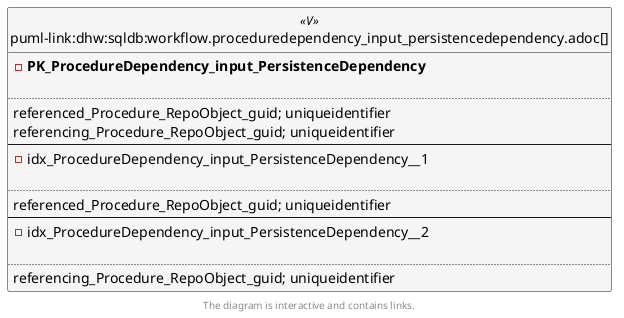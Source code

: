 @startuml
left to right direction
'top to bottom direction
hide circle
'avoide "." issues:
set namespaceSeparator none


skinparam class {
  BackgroundColor White
  BackgroundColor<<FN>> Yellow
  BackgroundColor<<FS>> Yellow
  BackgroundColor<<FT>> LightGray
  BackgroundColor<<IF>> Yellow
  BackgroundColor<<IS>> Yellow
  BackgroundColor<<P>> Aqua
  BackgroundColor<<PC>> Aqua
  BackgroundColor<<SN>> Yellow
  BackgroundColor<<SO>> SlateBlue
  BackgroundColor<<TF>> LightGray
  BackgroundColor<<TR>> Tomato
  BackgroundColor<<U>> White
  BackgroundColor<<V>> WhiteSmoke
  BackgroundColor<<X>> Aqua
  BackgroundColor<<external>> AliceBlue
}


entity "puml-link:dhw:sqldb:workflow.proceduredependency_input_persistencedependency.adoc[]" as workflow.ProcedureDependency_input_PersistenceDependency << V >> {
- **PK_ProcedureDependency_input_PersistenceDependency**

..
referenced_Procedure_RepoObject_guid; uniqueidentifier
referencing_Procedure_RepoObject_guid; uniqueidentifier
--
- idx_ProcedureDependency_input_PersistenceDependency__1

..
referenced_Procedure_RepoObject_guid; uniqueidentifier
--
- idx_ProcedureDependency_input_PersistenceDependency__2

..
referencing_Procedure_RepoObject_guid; uniqueidentifier
}

footer The diagram is interactive and contains links.
@enduml

